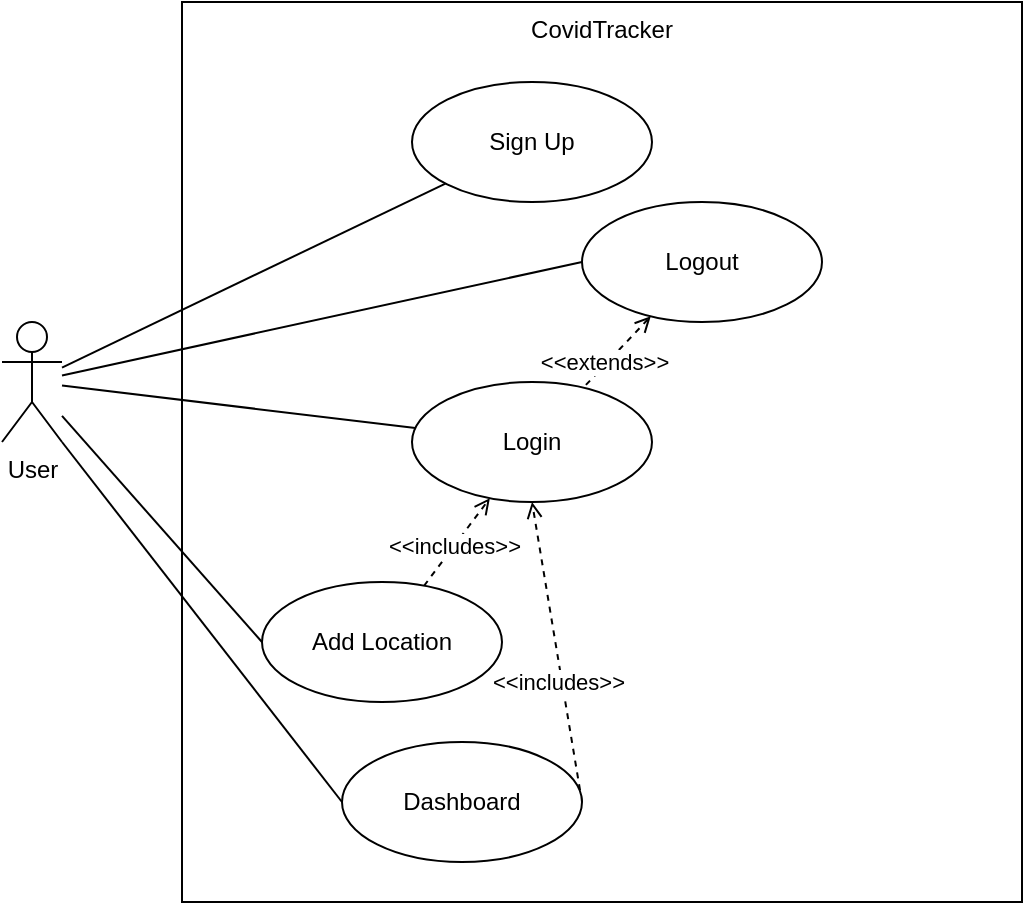 <mxfile version="17.4.0" type="google" pages="6"><diagram id="Jcrf3-YLS6KDmk-eOZVX" name="User"><mxGraphModel grid="1" page="1" gridSize="10" guides="1" tooltips="1" connect="1" arrows="1" fold="1" pageScale="1" pageWidth="850" pageHeight="1100" math="0" shadow="0"><root><mxCell id="0"/><mxCell id="1" parent="0"/><mxCell id="DDzY6eByLCOpPwPhZTku-1" value="CovidTracker" style="rounded=0;whiteSpace=wrap;html=1;fillColor=none;verticalAlign=top;" vertex="1" parent="1"><mxGeometry x="310" y="100" width="420" height="450" as="geometry"/></mxCell><mxCell id="-C30HtUxLl5Gx8RI1xfU-6" style="edgeStyle=none;rounded=0;orthogonalLoop=1;jettySize=auto;html=1;endArrow=none;endFill=0;" edge="1" parent="1" source="FJcUKCbB1tfWsFu97QE2-2" target="FJcUKCbB1tfWsFu97QE2-7"><mxGeometry relative="1" as="geometry"/></mxCell><mxCell id="-C30HtUxLl5Gx8RI1xfU-7" style="edgeStyle=none;rounded=0;orthogonalLoop=1;jettySize=auto;html=1;entryX=0;entryY=0.5;entryDx=0;entryDy=0;endArrow=none;endFill=0;" edge="1" parent="1" source="FJcUKCbB1tfWsFu97QE2-2" target="lHRA3Dr_pGuc0BBQ7RBy-1"><mxGeometry relative="1" as="geometry"/></mxCell><mxCell id="-C30HtUxLl5Gx8RI1xfU-8" style="edgeStyle=none;rounded=0;orthogonalLoop=1;jettySize=auto;html=1;entryX=0;entryY=0.5;entryDx=0;entryDy=0;endArrow=none;endFill=0;" edge="1" parent="1" source="FJcUKCbB1tfWsFu97QE2-2" target="9bVYyxzJUFZ3H9k5nxAy-5"><mxGeometry relative="1" as="geometry"><mxPoint x="365" y="340" as="targetPoint"/></mxGeometry></mxCell><mxCell id="9bVYyxzJUFZ3H9k5nxAy-8" style="rounded=0;orthogonalLoop=1;jettySize=auto;html=1;exitX=1;exitY=1;exitDx=0;exitDy=0;exitPerimeter=0;entryX=0;entryY=0.5;entryDx=0;entryDy=0;startArrow=none;startFill=0;endArrow=none;endFill=0;" edge="1" parent="1" source="FJcUKCbB1tfWsFu97QE2-2" target="9bVYyxzJUFZ3H9k5nxAy-7"><mxGeometry relative="1" as="geometry"/></mxCell><mxCell id="ctzRDi6XUM7748FQT6-i-1" style="rounded=0;orthogonalLoop=1;jettySize=auto;html=1;endArrow=none;endFill=0;" edge="1" parent="1" source="FJcUKCbB1tfWsFu97QE2-2" target="9bVYyxzJUFZ3H9k5nxAy-2"><mxGeometry relative="1" as="geometry"/></mxCell><mxCell id="FJcUKCbB1tfWsFu97QE2-2" value="User" style="shape=umlActor;verticalLabelPosition=bottom;verticalAlign=top;html=1;outlineConnect=0;" vertex="1" parent="1"><mxGeometry x="220" y="260" width="30" height="60" as="geometry"/></mxCell><mxCell id="FJcUKCbB1tfWsFu97QE2-10" style="edgeStyle=orthogonalEdgeStyle;rounded=0;orthogonalLoop=1;jettySize=auto;html=1;entryX=0;entryY=0.5;entryDx=0;entryDy=0;strokeColor=none;" edge="1" parent="1" source="FJcUKCbB1tfWsFu97QE2-7"><mxGeometry relative="1" as="geometry"><mxPoint x="590" y="250" as="targetPoint"/></mxGeometry></mxCell><mxCell id="FJcUKCbB1tfWsFu97QE2-7" value="Sign Up" style="ellipse;whiteSpace=wrap;html=1;" vertex="1" parent="1"><mxGeometry x="425" y="140" width="120" height="60" as="geometry"/></mxCell><mxCell id="lHRA3Dr_pGuc0BBQ7RBy-1" value="Logout" style="ellipse;whiteSpace=wrap;html=1;" vertex="1" parent="1"><mxGeometry x="510" y="200" width="120" height="60" as="geometry"/></mxCell><mxCell id="3FKM5P5wUympfZxcsUgl-2" style="rounded=0;orthogonalLoop=1;jettySize=auto;html=1;dashed=1;startArrow=open;startFill=0;endArrow=none;endFill=0;" edge="1" parent="1" source="lHRA3Dr_pGuc0BBQ7RBy-1" target="9bVYyxzJUFZ3H9k5nxAy-2"><mxGeometry relative="1" as="geometry"/></mxCell><mxCell id="3FKM5P5wUympfZxcsUgl-3" value="&amp;lt;&amp;lt;extends&amp;gt;&amp;gt;" style="edgeLabel;html=1;align=center;verticalAlign=middle;resizable=0;points=[];" connectable="0" vertex="1" parent="3FKM5P5wUympfZxcsUgl-2"><mxGeometry x="0.411" relative="1" as="geometry"><mxPoint y="-2" as="offset"/></mxGeometry></mxCell><mxCell id="9bVYyxzJUFZ3H9k5nxAy-2" value="Login" style="ellipse;whiteSpace=wrap;html=1;" vertex="1" parent="1"><mxGeometry x="425" y="290" width="120" height="60" as="geometry"/></mxCell><mxCell id="9bVYyxzJUFZ3H9k5nxAy-3" style="edgeStyle=none;rounded=0;orthogonalLoop=1;jettySize=auto;html=1;endArrow=open;endFill=0;dashed=1;" edge="1" parent="1" source="9bVYyxzJUFZ3H9k5nxAy-5" target="9bVYyxzJUFZ3H9k5nxAy-2"><mxGeometry relative="1" as="geometry"/></mxCell><mxCell id="9bVYyxzJUFZ3H9k5nxAy-4" value="&amp;lt;&amp;lt;includes&amp;gt;&amp;gt;" style="edgeLabel;html=1;align=center;verticalAlign=middle;resizable=0;points=[];" connectable="0" vertex="1" parent="9bVYyxzJUFZ3H9k5nxAy-3"><mxGeometry x="0.238" relative="1" as="geometry"><mxPoint x="-6" y="7" as="offset"/></mxGeometry></mxCell><mxCell id="9bVYyxzJUFZ3H9k5nxAy-5" value="Add Location" style="ellipse;whiteSpace=wrap;html=1;" vertex="1" parent="1"><mxGeometry x="350" y="390" width="120" height="60" as="geometry"/></mxCell><mxCell id="9bVYyxzJUFZ3H9k5nxAy-9" style="edgeStyle=none;rounded=0;orthogonalLoop=1;jettySize=auto;html=1;entryX=0.5;entryY=1;entryDx=0;entryDy=0;startArrow=none;startFill=0;endArrow=open;endFill=0;exitX=1;exitY=0.5;exitDx=0;exitDy=0;dashed=1;" edge="1" parent="1" source="9bVYyxzJUFZ3H9k5nxAy-7" target="9bVYyxzJUFZ3H9k5nxAy-2"><mxGeometry relative="1" as="geometry"/></mxCell><mxCell id="9bVYyxzJUFZ3H9k5nxAy-10" value="&amp;lt;&amp;lt;includes&amp;gt;&amp;gt;" style="edgeLabel;html=1;align=center;verticalAlign=middle;resizable=0;points=[];" connectable="0" vertex="1" parent="9bVYyxzJUFZ3H9k5nxAy-9"><mxGeometry x="-0.189" y="2" relative="1" as="geometry"><mxPoint as="offset"/></mxGeometry></mxCell><mxCell id="9bVYyxzJUFZ3H9k5nxAy-7" value="Dashboard" style="ellipse;whiteSpace=wrap;html=1;" vertex="1" parent="1"><mxGeometry x="390" y="470" width="120" height="60" as="geometry"/></mxCell></root></mxGraphModel></diagram><diagram id="JbNHbi64Qs3T9SPGRG4W" name="Administrator"><mxGraphModel grid="1" page="1" gridSize="10" guides="1" tooltips="1" connect="1" arrows="1" fold="1" pageScale="1" pageWidth="850" pageHeight="1100" math="0" shadow="0"><root><mxCell id="fw0MBAEvbem7cgz9Auol-0"/><mxCell id="fw0MBAEvbem7cgz9Auol-1" parent="fw0MBAEvbem7cgz9Auol-0"/><mxCell id="FPDtAJjvsT1IsB-CKm79-0" value="CovidTracker" style="rounded=0;whiteSpace=wrap;html=1;fillColor=none;verticalAlign=top;" vertex="1" parent="fw0MBAEvbem7cgz9Auol-1"><mxGeometry x="240" y="90" width="430" height="410" as="geometry"/></mxCell><mxCell id="F4XZPRnycTregBdMTA-K-1" style="rounded=0;orthogonalLoop=1;jettySize=auto;html=1;fontFamily=Helvetica;fontSize=16;endArrow=none;endFill=0;" edge="1" parent="fw0MBAEvbem7cgz9Auol-1" source="ox01KGcaFhwOmIk6XMyE-1" target="Y5R2zaFRWhjNkposohXh-0"><mxGeometry relative="1" as="geometry"><mxPoint x="165" y="190" as="targetPoint"/></mxGeometry></mxCell><mxCell id="a9wukq0rHceDS0-KzNnL-0" style="edgeStyle=none;rounded=0;orthogonalLoop=1;jettySize=auto;html=1;endArrow=none;endFill=0;" edge="1" parent="fw0MBAEvbem7cgz9Auol-1" source="ox01KGcaFhwOmIk6XMyE-1" target="Y5R2zaFRWhjNkposohXh-1"><mxGeometry relative="1" as="geometry"/></mxCell><mxCell id="a9wukq0rHceDS0-KzNnL-1" style="edgeStyle=none;rounded=0;orthogonalLoop=1;jettySize=auto;html=1;endArrow=none;endFill=0;" edge="1" parent="fw0MBAEvbem7cgz9Auol-1" source="ox01KGcaFhwOmIk6XMyE-1" target="xMuXbl-oqQntfSyPvTrF-0"><mxGeometry relative="1" as="geometry"/></mxCell><mxCell id="Vb_qAoFezo-8cfkz_Ya0-4" style="edgeStyle=none;rounded=0;orthogonalLoop=1;jettySize=auto;html=1;startArrow=none;startFill=0;endArrow=none;endFill=0;" edge="1" parent="fw0MBAEvbem7cgz9Auol-1" source="ox01KGcaFhwOmIk6XMyE-1" target="Vb_qAoFezo-8cfkz_Ya0-0"><mxGeometry relative="1" as="geometry"/></mxCell><mxCell id="ox01KGcaFhwOmIk6XMyE-1" value="Administrator" style="shape=umlActor;verticalLabelPosition=bottom;verticalAlign=top;html=1;outlineConnect=0;fontSize=12;" vertex="1" parent="fw0MBAEvbem7cgz9Auol-1"><mxGeometry x="160" y="210" width="30" height="60" as="geometry"/></mxCell><mxCell id="Y5R2zaFRWhjNkposohXh-0" value="Add Role to User" style="ellipse;whiteSpace=wrap;html=1;" vertex="1" parent="fw0MBAEvbem7cgz9Auol-1"><mxGeometry x="280" y="150" width="120" height="60" as="geometry"/></mxCell><mxCell id="Y5R2zaFRWhjNkposohXh-1" value="Assign Patient to Doctor" style="ellipse;whiteSpace=wrap;html=1;" vertex="1" parent="fw0MBAEvbem7cgz9Auol-1"><mxGeometry x="280" y="230" width="120" height="60" as="geometry"/></mxCell><mxCell id="xMuXbl-oqQntfSyPvTrF-0" value="View Patients assigned to Doctors" style="ellipse;whiteSpace=wrap;html=1;" vertex="1" parent="fw0MBAEvbem7cgz9Auol-1"><mxGeometry x="280" y="320" width="120" height="60" as="geometry"/></mxCell><mxCell id="fwsB-B7VcPo3LXC75hO--0" value="Login" style="ellipse;whiteSpace=wrap;html=1;" vertex="1" parent="fw0MBAEvbem7cgz9Auol-1"><mxGeometry x="520" y="230" width="120" height="60" as="geometry"/></mxCell><mxCell id="fwsB-B7VcPo3LXC75hO--1" value="&amp;lt;&amp;lt;includes&amp;gt;&amp;gt;" style="rounded=0;orthogonalLoop=1;jettySize=auto;html=1;exitX=1;exitY=0.5;exitDx=0;exitDy=0;entryX=0;entryY=0.5;entryDx=0;entryDy=0;fontSize=12;dashed=1;endArrow=open;endFill=0;" edge="1" parent="fw0MBAEvbem7cgz9Auol-1" source="Y5R2zaFRWhjNkposohXh-1" target="fwsB-B7VcPo3LXC75hO--0"><mxGeometry relative="1" as="geometry"><mxPoint x="380.0" y="260" as="sourcePoint"/></mxGeometry></mxCell><mxCell id="fwsB-B7VcPo3LXC75hO--2" value="&amp;lt;&amp;lt;includes&amp;gt;&amp;gt;" style="rounded=0;orthogonalLoop=1;jettySize=auto;html=1;exitX=1;exitY=0.5;exitDx=0;exitDy=0;entryX=0;entryY=0;entryDx=0;entryDy=0;fontSize=12;dashed=1;endArrow=open;endFill=0;" edge="1" parent="fw0MBAEvbem7cgz9Auol-1" source="Y5R2zaFRWhjNkposohXh-0" target="fwsB-B7VcPo3LXC75hO--0"><mxGeometry relative="1" as="geometry"><mxPoint x="410" y="270" as="sourcePoint"/><mxPoint x="530" y="270" as="targetPoint"/></mxGeometry></mxCell><mxCell id="fwsB-B7VcPo3LXC75hO--3" value="&amp;lt;&amp;lt;includes&amp;gt;&amp;gt;" style="rounded=0;orthogonalLoop=1;jettySize=auto;html=1;exitX=1;exitY=0.5;exitDx=0;exitDy=0;entryX=0;entryY=1;entryDx=0;entryDy=0;fontSize=12;dashed=1;endArrow=open;endFill=0;" edge="1" parent="fw0MBAEvbem7cgz9Auol-1" source="xMuXbl-oqQntfSyPvTrF-0" target="fwsB-B7VcPo3LXC75hO--0"><mxGeometry relative="1" as="geometry"><mxPoint x="410" y="190" as="sourcePoint"/><mxPoint x="547.574" y="248.787" as="targetPoint"/></mxGeometry></mxCell><mxCell id="Vb_qAoFezo-8cfkz_Ya0-1" style="edgeStyle=none;rounded=0;orthogonalLoop=1;jettySize=auto;html=1;entryX=0.5;entryY=1;entryDx=0;entryDy=0;dashed=1;startArrow=none;startFill=0;endArrow=open;endFill=0;" edge="1" parent="fw0MBAEvbem7cgz9Auol-1" source="Vb_qAoFezo-8cfkz_Ya0-0" target="fwsB-B7VcPo3LXC75hO--0"><mxGeometry relative="1" as="geometry"/></mxCell><mxCell id="Vb_qAoFezo-8cfkz_Ya0-2" value="&amp;lt;&amp;lt;includes&amp;gt;&amp;gt;" style="edgeLabel;html=1;align=center;verticalAlign=middle;resizable=0;points=[];" connectable="0" vertex="1" parent="Vb_qAoFezo-8cfkz_Ya0-1"><mxGeometry x="0.173" relative="1" as="geometry"><mxPoint x="-16" y="18" as="offset"/></mxGeometry></mxCell><mxCell id="Vb_qAoFezo-8cfkz_Ya0-0" value="Dashboard" style="ellipse;whiteSpace=wrap;html=1;" vertex="1" parent="fw0MBAEvbem7cgz9Auol-1"><mxGeometry x="280" y="410" width="120" height="60" as="geometry"/></mxCell></root></mxGraphModel></diagram><diagram id="w1va9KkRa8f-vQP5BYze" name="Patient"><mxGraphModel grid="1" page="1" gridSize="10" guides="1" tooltips="1" connect="1" arrows="1" fold="1" pageScale="1" pageWidth="850" pageHeight="1100" math="0" shadow="0"><root><mxCell id="xOsnhfkEUYjMrm57GZkd-0"/><mxCell id="xOsnhfkEUYjMrm57GZkd-1" parent="xOsnhfkEUYjMrm57GZkd-0"/><mxCell id="qJlWchBdNnCb0chLBXic-6" style="edgeStyle=none;rounded=0;orthogonalLoop=1;jettySize=auto;html=1;entryX=0.315;entryY=0.042;entryDx=0;entryDy=0;entryPerimeter=0;dashed=1;endArrow=open;endFill=0;" edge="1" parent="xOsnhfkEUYjMrm57GZkd-1" source="oGPVwCXZ8n9L3TNF3Kql-0" target="qJlWchBdNnCb0chLBXic-0"><mxGeometry relative="1" as="geometry"/></mxCell><mxCell id="qJlWchBdNnCb0chLBXic-15" value="&amp;lt;&amp;lt;includes&amp;gt;&amp;gt;" style="edgeLabel;html=1;align=center;verticalAlign=middle;resizable=0;points=[];" connectable="0" vertex="1" parent="qJlWchBdNnCb0chLBXic-6"><mxGeometry x="0.572" y="-1" relative="1" as="geometry"><mxPoint as="offset"/></mxGeometry></mxCell><mxCell id="2-Hx314LreDBc1WaPirL-0" value="CovidTracker" style="rounded=0;whiteSpace=wrap;html=1;fillColor=none;verticalAlign=top;" vertex="1" parent="xOsnhfkEUYjMrm57GZkd-1"><mxGeometry x="280" y="170" width="610" height="560" as="geometry"/></mxCell><mxCell id="qJlWchBdNnCb0chLBXic-5" style="edgeStyle=none;rounded=0;orthogonalLoop=1;jettySize=auto;html=1;exitX=1;exitY=1;exitDx=0;exitDy=0;entryX=0;entryY=0;entryDx=0;entryDy=0;dashed=1;endArrow=open;endFill=0;" edge="1" parent="xOsnhfkEUYjMrm57GZkd-1" source="JIltk7i0CuMk06-_eCwz-0" target="qJlWchBdNnCb0chLBXic-0"><mxGeometry relative="1" as="geometry"/></mxCell><mxCell id="qJlWchBdNnCb0chLBXic-14" value="&amp;lt;&amp;lt;includes&amp;gt;&amp;gt;" style="edgeLabel;html=1;align=center;verticalAlign=middle;resizable=0;points=[];" connectable="0" vertex="1" parent="qJlWchBdNnCb0chLBXic-5"><mxGeometry x="0.664" relative="1" as="geometry"><mxPoint as="offset"/></mxGeometry></mxCell><mxCell id="oGPVwCXZ8n9L3TNF3Kql-0" value="Add Location" style="ellipse;whiteSpace=wrap;html=1;" vertex="1" parent="xOsnhfkEUYjMrm57GZkd-1"><mxGeometry x="330" y="220" width="120" height="60" as="geometry"/></mxCell><mxCell id="JIltk7i0CuMk06-_eCwz-0" value="View Status Report" style="ellipse;whiteSpace=wrap;html=1;" vertex="1" parent="xOsnhfkEUYjMrm57GZkd-1"><mxGeometry x="330" y="290" width="120" height="60" as="geometry"/></mxCell><mxCell id="qJlWchBdNnCb0chLBXic-1" style="edgeStyle=none;rounded=0;orthogonalLoop=1;jettySize=auto;html=1;endArrow=open;endFill=0;dashed=1;" edge="1" parent="xOsnhfkEUYjMrm57GZkd-1" source="GiMNMX_jRXdhIzJYsx4T-0" target="qJlWchBdNnCb0chLBXic-0"><mxGeometry relative="1" as="geometry"/></mxCell><mxCell id="qJlWchBdNnCb0chLBXic-9" value="&amp;lt;&amp;lt;includes&amp;gt;&amp;gt;" style="edgeLabel;html=1;align=center;verticalAlign=middle;resizable=0;points=[];" connectable="0" vertex="1" parent="qJlWchBdNnCb0chLBXic-1"><mxGeometry x="0.531" y="-1" relative="1" as="geometry"><mxPoint as="offset"/></mxGeometry></mxCell><mxCell id="qJlWchBdNnCb0chLBXic-2" style="edgeStyle=none;rounded=0;orthogonalLoop=1;jettySize=auto;html=1;exitX=1;exitY=0;exitDx=0;exitDy=0;dashed=1;endArrow=open;endFill=0;" edge="1" parent="xOsnhfkEUYjMrm57GZkd-1" source="QNjFPELJMsCfAdWs_8Hl-0" target="qJlWchBdNnCb0chLBXic-0"><mxGeometry relative="1" as="geometry"/></mxCell><mxCell id="qJlWchBdNnCb0chLBXic-11" value="&amp;lt;&amp;lt;includes&amp;gt;&amp;gt;" style="edgeLabel;html=1;align=center;verticalAlign=middle;resizable=0;points=[];" connectable="0" vertex="1" parent="qJlWchBdNnCb0chLBXic-2"><mxGeometry x="0.617" y="-1" relative="1" as="geometry"><mxPoint as="offset"/></mxGeometry></mxCell><mxCell id="QNjFPELJMsCfAdWs_8Hl-0" value="Send Message to Doctor" style="ellipse;whiteSpace=wrap;html=1;" vertex="1" parent="xOsnhfkEUYjMrm57GZkd-1"><mxGeometry x="330" y="510" width="120" height="60" as="geometry"/></mxCell><mxCell id="GiMNMX_jRXdhIzJYsx4T-0" value="View Appointments" style="ellipse;whiteSpace=wrap;html=1;" vertex="1" parent="xOsnhfkEUYjMrm57GZkd-1"><mxGeometry x="330" y="580" width="120" height="60" as="geometry"/></mxCell><mxCell id="qJlWchBdNnCb0chLBXic-3" style="edgeStyle=none;rounded=0;orthogonalLoop=1;jettySize=auto;html=1;exitX=1;exitY=0;exitDx=0;exitDy=0;dashed=1;endArrow=open;endFill=0;entryX=0;entryY=0.5;entryDx=0;entryDy=0;" edge="1" parent="xOsnhfkEUYjMrm57GZkd-1" source="GiMNMX_jRXdhIzJYsx4T-1" target="qJlWchBdNnCb0chLBXic-0"><mxGeometry relative="1" as="geometry"><mxPoint x="750" y="440" as="targetPoint"/></mxGeometry></mxCell><mxCell id="qJlWchBdNnCb0chLBXic-12" value="&amp;lt;&amp;lt;includes&amp;gt;&amp;gt;" style="edgeLabel;html=1;align=center;verticalAlign=middle;resizable=0;points=[];" connectable="0" vertex="1" parent="qJlWchBdNnCb0chLBXic-3"><mxGeometry x="0.621" y="1" relative="1" as="geometry"><mxPoint as="offset"/></mxGeometry></mxCell><mxCell id="qJlWchBdNnCb0chLBXic-4" style="edgeStyle=none;rounded=0;orthogonalLoop=1;jettySize=auto;html=1;exitX=0.889;exitY=0.869;exitDx=0;exitDy=0;entryX=0.017;entryY=0.347;entryDx=0;entryDy=0;entryPerimeter=0;dashed=1;endArrow=open;endFill=0;exitPerimeter=0;" edge="1" parent="xOsnhfkEUYjMrm57GZkd-1" source="GiMNMX_jRXdhIzJYsx4T-2" target="qJlWchBdNnCb0chLBXic-0"><mxGeometry relative="1" as="geometry"/></mxCell><mxCell id="qJlWchBdNnCb0chLBXic-7" value="&amp;lt;&amp;lt;includes&amp;gt;&amp;gt;" style="edgeLabel;html=1;align=center;verticalAlign=middle;resizable=0;points=[];" connectable="0" vertex="1" parent="qJlWchBdNnCb0chLBXic-4"><mxGeometry x="-0.728" y="-2" relative="1" as="geometry"><mxPoint as="offset"/></mxGeometry></mxCell><mxCell id="GiMNMX_jRXdhIzJYsx4T-1" value="View COVID Test Results" style="ellipse;whiteSpace=wrap;html=1;" vertex="1" parent="xOsnhfkEUYjMrm57GZkd-1"><mxGeometry x="330" y="440" width="120" height="60" as="geometry"/></mxCell><mxCell id="GiMNMX_jRXdhIzJYsx4T-2" value="Submit Status &lt;br&gt;Report" style="ellipse;whiteSpace=wrap;html=1;" vertex="1" parent="xOsnhfkEUYjMrm57GZkd-1"><mxGeometry x="330" y="370" width="120" height="60" as="geometry"/></mxCell><mxCell id="6QHI2-LuM5XvrEiL3fSq-0" style="edgeStyle=none;rounded=0;orthogonalLoop=1;jettySize=auto;html=1;endArrow=none;endFill=0;" edge="1" parent="xOsnhfkEUYjMrm57GZkd-1" source="7p7lCwNFW2Z1JcFnglvQ-0" target="oGPVwCXZ8n9L3TNF3Kql-0"><mxGeometry relative="1" as="geometry"/></mxCell><mxCell id="6QHI2-LuM5XvrEiL3fSq-1" style="edgeStyle=none;rounded=0;orthogonalLoop=1;jettySize=auto;html=1;endArrow=none;endFill=0;" edge="1" parent="xOsnhfkEUYjMrm57GZkd-1" source="7p7lCwNFW2Z1JcFnglvQ-0" target="JIltk7i0CuMk06-_eCwz-0"><mxGeometry relative="1" as="geometry"/></mxCell><mxCell id="6QHI2-LuM5XvrEiL3fSq-2" style="edgeStyle=none;rounded=0;orthogonalLoop=1;jettySize=auto;html=1;endArrow=none;endFill=0;" edge="1" parent="xOsnhfkEUYjMrm57GZkd-1" source="7p7lCwNFW2Z1JcFnglvQ-0" target="QNjFPELJMsCfAdWs_8Hl-0"><mxGeometry relative="1" as="geometry"/></mxCell><mxCell id="6QHI2-LuM5XvrEiL3fSq-3" style="edgeStyle=none;rounded=0;orthogonalLoop=1;jettySize=auto;html=1;endArrow=none;endFill=0;" edge="1" parent="xOsnhfkEUYjMrm57GZkd-1" source="7p7lCwNFW2Z1JcFnglvQ-0" target="GiMNMX_jRXdhIzJYsx4T-0"><mxGeometry relative="1" as="geometry"/></mxCell><mxCell id="6QHI2-LuM5XvrEiL3fSq-4" style="edgeStyle=none;rounded=0;orthogonalLoop=1;jettySize=auto;html=1;endArrow=none;endFill=0;" edge="1" parent="xOsnhfkEUYjMrm57GZkd-1" source="7p7lCwNFW2Z1JcFnglvQ-0" target="GiMNMX_jRXdhIzJYsx4T-1"><mxGeometry relative="1" as="geometry"/></mxCell><mxCell id="6QHI2-LuM5XvrEiL3fSq-5" style="edgeStyle=none;rounded=0;orthogonalLoop=1;jettySize=auto;html=1;endArrow=none;endFill=0;" edge="1" parent="xOsnhfkEUYjMrm57GZkd-1" source="7p7lCwNFW2Z1JcFnglvQ-0" target="GiMNMX_jRXdhIzJYsx4T-2"><mxGeometry relative="1" as="geometry"/></mxCell><mxCell id="BRhcGLoyLWTlVtCyEpHg-3" style="edgeStyle=none;rounded=0;orthogonalLoop=1;jettySize=auto;html=1;entryX=0;entryY=0;entryDx=0;entryDy=0;startArrow=none;startFill=0;endArrow=none;endFill=0;" edge="1" parent="xOsnhfkEUYjMrm57GZkd-1" source="7p7lCwNFW2Z1JcFnglvQ-0" target="BRhcGLoyLWTlVtCyEpHg-0"><mxGeometry relative="1" as="geometry"/></mxCell><mxCell id="7p7lCwNFW2Z1JcFnglvQ-0" value="Patient" style="shape=umlActor;verticalLabelPosition=bottom;verticalAlign=top;html=1;outlineConnect=0;fontSize=12;" vertex="1" parent="xOsnhfkEUYjMrm57GZkd-1"><mxGeometry x="190" y="400" width="30" height="60" as="geometry"/></mxCell><mxCell id="boxvgwVQ3CodXeEQ4De4-1" value="&amp;lt;&amp;lt;extends&amp;gt;&amp;gt;" style="rounded=0;orthogonalLoop=1;jettySize=auto;html=1;exitX=0;exitY=0.5;exitDx=0;exitDy=0;entryX=1;entryY=0.5;entryDx=0;entryDy=0;dashed=1;endArrow=open;endFill=0;" edge="1" parent="xOsnhfkEUYjMrm57GZkd-1" source="boxvgwVQ3CodXeEQ4De4-0" target="QNjFPELJMsCfAdWs_8Hl-0"><mxGeometry x="-0.429" relative="1" as="geometry"><mxPoint as="offset"/></mxGeometry></mxCell><mxCell id="boxvgwVQ3CodXeEQ4De4-3" value="&amp;lt;&amp;lt;extends&amp;gt;&amp;gt;" style="rounded=0;orthogonalLoop=1;jettySize=auto;html=1;exitX=0;exitY=0.5;exitDx=0;exitDy=0;entryX=1;entryY=0.5;entryDx=0;entryDy=0;dashed=1;endArrow=open;endFill=0;" edge="1" parent="xOsnhfkEUYjMrm57GZkd-1" source="boxvgwVQ3CodXeEQ4De4-2" target="GiMNMX_jRXdhIzJYsx4T-1"><mxGeometry x="0.28" y="-2" relative="1" as="geometry"><mxPoint as="offset"/></mxGeometry></mxCell><mxCell id="boxvgwVQ3CodXeEQ4De4-2" value="Share test result through QR code" style="ellipse;whiteSpace=wrap;html=1;" vertex="1" parent="xOsnhfkEUYjMrm57GZkd-1"><mxGeometry x="530" y="500" width="120" height="60" as="geometry"/></mxCell><mxCell id="boxvgwVQ3CodXeEQ4De4-5" value="&amp;lt;&amp;lt;extends&amp;gt;&amp;gt;" style="rounded=0;orthogonalLoop=1;jettySize=auto;html=1;exitX=0;exitY=0.5;exitDx=0;exitDy=0;entryX=1;entryY=0.5;entryDx=0;entryDy=0;dashed=1;endArrow=open;endFill=0;" edge="1" parent="xOsnhfkEUYjMrm57GZkd-1" source="boxvgwVQ3CodXeEQ4De4-4" target="GiMNMX_jRXdhIzJYsx4T-2"><mxGeometry relative="1" as="geometry"/></mxCell><mxCell id="boxvgwVQ3CodXeEQ4De4-4" value="Update Status report" style="ellipse;whiteSpace=wrap;html=1;" vertex="1" parent="xOsnhfkEUYjMrm57GZkd-1"><mxGeometry x="530" y="310" width="120" height="60" as="geometry"/></mxCell><mxCell id="boxvgwVQ3CodXeEQ4De4-7" value="&amp;lt;&amp;lt;extends&amp;gt;&amp;gt;" style="rounded=0;orthogonalLoop=1;jettySize=auto;html=1;exitX=0;exitY=0.5;exitDx=0;exitDy=0;entryX=1;entryY=0.5;entryDx=0;entryDy=0;dashed=1;endArrow=open;endFill=0;" edge="1" parent="xOsnhfkEUYjMrm57GZkd-1" source="boxvgwVQ3CodXeEQ4De4-6" target="JIltk7i0CuMk06-_eCwz-0"><mxGeometry x="-0.388" y="2" relative="1" as="geometry"><mxPoint as="offset"/></mxGeometry></mxCell><mxCell id="boxvgwVQ3CodXeEQ4De4-6" value="Share status report through QR code" style="ellipse;whiteSpace=wrap;html=1;" vertex="1" parent="xOsnhfkEUYjMrm57GZkd-1"><mxGeometry x="530" y="220" width="120" height="60" as="geometry"/></mxCell><mxCell id="-bPlqDZuOTzK1yE3eUgj-1" style="edgeStyle=none;rounded=0;orthogonalLoop=1;jettySize=auto;html=1;exitX=0.5;exitY=0;exitDx=0;exitDy=0;endArrow=open;endFill=0;dashed=1;" edge="1" parent="xOsnhfkEUYjMrm57GZkd-1" source="-bPlqDZuOTzK1yE3eUgj-0" target="boxvgwVQ3CodXeEQ4De4-4"><mxGeometry relative="1" as="geometry"/></mxCell><mxCell id="-bPlqDZuOTzK1yE3eUgj-2" value="&amp;lt;&amp;lt;includes&amp;gt;&amp;gt;" style="edgeLabel;html=1;align=center;verticalAlign=middle;resizable=0;points=[];" connectable="0" vertex="1" parent="-bPlqDZuOTzK1yE3eUgj-1"><mxGeometry x="-0.525" relative="1" as="geometry"><mxPoint x="-10" y="-8" as="offset"/></mxGeometry></mxCell><mxCell id="-bPlqDZuOTzK1yE3eUgj-0" value="Notify doctor of update" style="ellipse;whiteSpace=wrap;html=1;" vertex="1" parent="xOsnhfkEUYjMrm57GZkd-1"><mxGeometry x="530" y="420" width="120" height="60" as="geometry"/></mxCell><mxCell id="qJlWchBdNnCb0chLBXic-0" value="Login" style="ellipse;whiteSpace=wrap;html=1;" vertex="1" parent="xOsnhfkEUYjMrm57GZkd-1"><mxGeometry x="750" y="410" width="120" height="60" as="geometry"/></mxCell><mxCell id="BRhcGLoyLWTlVtCyEpHg-1" style="edgeStyle=none;rounded=0;orthogonalLoop=1;jettySize=auto;html=1;entryX=0.5;entryY=1;entryDx=0;entryDy=0;startArrow=none;startFill=0;endArrow=open;endFill=0;dashed=1;" edge="1" parent="xOsnhfkEUYjMrm57GZkd-1" source="BRhcGLoyLWTlVtCyEpHg-0" target="qJlWchBdNnCb0chLBXic-0"><mxGeometry relative="1" as="geometry"/></mxCell><mxCell id="BRhcGLoyLWTlVtCyEpHg-2" value="&amp;lt;&amp;lt;includes&amp;gt;&amp;gt;" style="edgeLabel;html=1;align=center;verticalAlign=middle;resizable=0;points=[];" connectable="0" vertex="1" parent="BRhcGLoyLWTlVtCyEpHg-1"><mxGeometry x="0.441" y="-2" relative="1" as="geometry"><mxPoint as="offset"/></mxGeometry></mxCell><mxCell id="BRhcGLoyLWTlVtCyEpHg-0" value="Dashboard" style="ellipse;whiteSpace=wrap;html=1;" vertex="1" parent="xOsnhfkEUYjMrm57GZkd-1"><mxGeometry x="335" y="660" width="110" height="50" as="geometry"/></mxCell><mxCell id="boxvgwVQ3CodXeEQ4De4-0" value="Mark Message Priority" style="ellipse;whiteSpace=wrap;html=1;" vertex="1" parent="xOsnhfkEUYjMrm57GZkd-1"><mxGeometry x="520" y="580" width="120" height="60" as="geometry"/></mxCell></root></mxGraphModel></diagram><diagram id="XXw4YJSxMf57COnKhH2I" name="Doctor"><mxGraphModel grid="1" page="1" gridSize="10" guides="1" tooltips="1" connect="1" arrows="1" fold="1" pageScale="1" pageWidth="850" pageHeight="1100" math="0" shadow="0"><root><mxCell id="WnUbWFVHFrwrpMd3KhHZ-0"/><mxCell id="WnUbWFVHFrwrpMd3KhHZ-1" parent="WnUbWFVHFrwrpMd3KhHZ-0"/><mxCell id="KhxdQEqEcWs4jVLvMSrL-2" style="edgeStyle=none;rounded=0;orthogonalLoop=1;jettySize=auto;html=1;dashed=1;endArrow=open;endFill=0;" edge="1" parent="WnUbWFVHFrwrpMd3KhHZ-1" source="ZD2IkCqjinRV-x-JU_iT-0" target="KhxdQEqEcWs4jVLvMSrL-0"><mxGeometry relative="1" as="geometry"/></mxCell><mxCell id="KhxdQEqEcWs4jVLvMSrL-8" value="&amp;lt;&amp;lt;includes&amp;gt;&amp;gt;" style="edgeLabel;html=1;align=center;verticalAlign=middle;resizable=0;points=[];" connectable="0" vertex="1" parent="KhxdQEqEcWs4jVLvMSrL-2"><mxGeometry x="-0.274" relative="1" as="geometry"><mxPoint as="offset"/></mxGeometry></mxCell><mxCell id="ZD2IkCqjinRV-x-JU_iT-0" value="Send Message to Patient" style="ellipse;whiteSpace=wrap;html=1;" vertex="1" parent="WnUbWFVHFrwrpMd3KhHZ-1"><mxGeometry x="265" y="190" width="120" height="60" as="geometry"/></mxCell><mxCell id="KhxdQEqEcWs4jVLvMSrL-3" value="&lt;span style=&quot;color: rgb(0 , 0 , 0) ; font-family: &amp;#34;helvetica&amp;#34; ; font-size: 11px ; font-style: normal ; font-weight: 400 ; letter-spacing: normal ; text-align: center ; text-indent: 0px ; text-transform: none ; word-spacing: 0px ; background-color: rgb(255 , 255 , 255) ; display: inline ; float: none&quot;&gt;&amp;lt;&amp;lt;includes&amp;gt;&amp;gt;&lt;/span&gt;" style="edgeStyle=none;rounded=0;orthogonalLoop=1;jettySize=auto;html=1;exitX=1;exitY=0;exitDx=0;exitDy=0;entryX=0.27;entryY=0.945;entryDx=0;entryDy=0;entryPerimeter=0;dashed=1;endArrow=open;endFill=0;" edge="1" parent="WnUbWFVHFrwrpMd3KhHZ-1" source="ZD2IkCqjinRV-x-JU_iT-1" target="KhxdQEqEcWs4jVLvMSrL-0"><mxGeometry x="0.071" y="3" relative="1" as="geometry"><mxPoint as="offset"/></mxGeometry></mxCell><mxCell id="ZD2IkCqjinRV-x-JU_iT-1" value="View Status Report Inbox" style="ellipse;whiteSpace=wrap;html=1;" vertex="1" parent="WnUbWFVHFrwrpMd3KhHZ-1"><mxGeometry x="265" y="260" width="120" height="60" as="geometry"/></mxCell><mxCell id="KhxdQEqEcWs4jVLvMSrL-1" style="edgeStyle=none;rounded=0;orthogonalLoop=1;jettySize=auto;html=1;dashed=1;endArrow=open;endFill=0;" edge="1" parent="WnUbWFVHFrwrpMd3KhHZ-1" source="ZD2IkCqjinRV-x-JU_iT-2" target="KhxdQEqEcWs4jVLvMSrL-0"><mxGeometry relative="1" as="geometry"/></mxCell><mxCell id="KhxdQEqEcWs4jVLvMSrL-7" value="&amp;lt;&amp;lt;includes&amp;gt;&amp;gt;" style="edgeLabel;html=1;align=center;verticalAlign=middle;resizable=0;points=[];" connectable="0" vertex="1" parent="KhxdQEqEcWs4jVLvMSrL-1"><mxGeometry x="-0.095" y="1" relative="1" as="geometry"><mxPoint as="offset"/></mxGeometry></mxCell><mxCell id="ZD2IkCqjinRV-x-JU_iT-2" value="View all appointments" style="ellipse;whiteSpace=wrap;html=1;" vertex="1" parent="WnUbWFVHFrwrpMd3KhHZ-1"><mxGeometry x="265" y="120" width="120" height="60" as="geometry"/></mxCell><mxCell id="KhxdQEqEcWs4jVLvMSrL-4" style="edgeStyle=none;rounded=0;orthogonalLoop=1;jettySize=auto;html=1;exitX=1;exitY=0.5;exitDx=0;exitDy=0;dashed=1;endArrow=open;endFill=0;" edge="1" parent="WnUbWFVHFrwrpMd3KhHZ-1" source="tlb7z70xmOH2OE1IIDSI-0"><mxGeometry relative="1" as="geometry"><mxPoint x="560" y="120" as="targetPoint"/></mxGeometry></mxCell><mxCell id="tlb7z70xmOH2OE1IIDSI-0" value="Define Status &lt;br&gt;Report&amp;nbsp;" style="ellipse;whiteSpace=wrap;html=1;fontStyle=0" vertex="1" parent="WnUbWFVHFrwrpMd3KhHZ-1"><mxGeometry x="260" y="330" width="120" height="60" as="geometry"/></mxCell><mxCell id="L5KJfwAY0ujcR00mblu_-13" value="&lt;span style=&quot;color: rgb(0, 0, 0); font-family: helvetica; font-size: 11px; font-style: normal; font-weight: 400; letter-spacing: normal; text-align: center; text-indent: 0px; text-transform: none; word-spacing: 0px; background-color: rgb(255, 255, 255); display: inline; float: none;&quot;&gt;&amp;lt;&amp;lt;extends&amp;gt;&amp;gt;&lt;/span&gt;" style="edgeStyle=none;rounded=0;orthogonalLoop=1;jettySize=auto;html=1;dashed=1;endArrow=open;endFill=0;" edge="1" parent="WnUbWFVHFrwrpMd3KhHZ-1" source="Q1CldYFDEICg_LcRdar_-1" target="Q1CldYFDEICg_LcRdar_-2"><mxGeometry relative="1" as="geometry"/></mxCell><mxCell id="Q1CldYFDEICg_LcRdar_-1" value="Book Appointment" style="ellipse;whiteSpace=wrap;html=1;" vertex="1" parent="WnUbWFVHFrwrpMd3KhHZ-1"><mxGeometry x="440" y="560" width="120" height="60" as="geometry"/></mxCell><mxCell id="KhxdQEqEcWs4jVLvMSrL-5" style="edgeStyle=none;rounded=0;orthogonalLoop=1;jettySize=auto;html=1;exitX=1;exitY=0;exitDx=0;exitDy=0;dashed=1;endArrow=open;endFill=0;" edge="1" parent="WnUbWFVHFrwrpMd3KhHZ-1" source="Q1CldYFDEICg_LcRdar_-2"><mxGeometry relative="1" as="geometry"><mxPoint x="560" y="120" as="targetPoint"/></mxGeometry></mxCell><mxCell id="KhxdQEqEcWs4jVLvMSrL-9" value="&amp;lt;&amp;lt;includes&amp;gt;&amp;gt;" style="edgeLabel;html=1;align=center;verticalAlign=middle;resizable=0;points=[];" connectable="0" vertex="1" parent="KhxdQEqEcWs4jVLvMSrL-5"><mxGeometry x="0.57" y="2" relative="1" as="geometry"><mxPoint x="24" y="-22" as="offset"/></mxGeometry></mxCell><mxCell id="Q1CldYFDEICg_LcRdar_-2" value="View Patient&lt;br&gt;List" style="ellipse;whiteSpace=wrap;html=1;" vertex="1" parent="WnUbWFVHFrwrpMd3KhHZ-1"><mxGeometry x="260" y="405" width="120" height="60" as="geometry"/></mxCell><mxCell id="L5KJfwAY0ujcR00mblu_-12" value="&lt;span style=&quot;color: rgb(0, 0, 0); font-family: helvetica; font-size: 11px; font-style: normal; font-weight: 400; letter-spacing: normal; text-align: center; text-indent: 0px; text-transform: none; word-spacing: 0px; background-color: rgb(255, 255, 255); display: inline; float: none;&quot;&gt;&amp;lt;&amp;lt;extends&amp;gt;&amp;gt;&lt;/span&gt;" style="edgeStyle=none;rounded=0;orthogonalLoop=1;jettySize=auto;html=1;dashed=1;endArrow=open;endFill=0;" edge="1" parent="WnUbWFVHFrwrpMd3KhHZ-1" source="Q1CldYFDEICg_LcRdar_-3" target="Q1CldYFDEICg_LcRdar_-2"><mxGeometry relative="1" as="geometry"/></mxCell><mxCell id="Q1CldYFDEICg_LcRdar_-3" value="Add Test Result" style="ellipse;whiteSpace=wrap;html=1;" vertex="1" parent="WnUbWFVHFrwrpMd3KhHZ-1"><mxGeometry x="460" y="490" width="120" height="60" as="geometry"/></mxCell><mxCell id="L5KJfwAY0ujcR00mblu_-8" value="&lt;span style=&quot;color: rgb(0, 0, 0); font-family: helvetica; font-size: 11px; font-style: normal; font-weight: 400; letter-spacing: normal; text-align: center; text-indent: 0px; text-transform: none; word-spacing: 0px; background-color: rgb(255, 255, 255); display: inline; float: none;&quot;&gt;&amp;lt;&amp;lt;extends&amp;gt;&amp;gt;&lt;/span&gt;" style="edgeStyle=none;rounded=0;orthogonalLoop=1;jettySize=auto;html=1;dashed=1;endArrow=open;endFill=0;" edge="1" parent="WnUbWFVHFrwrpMd3KhHZ-1" source="Q1CldYFDEICg_LcRdar_-4" target="Q1CldYFDEICg_LcRdar_-2"><mxGeometry relative="1" as="geometry"/></mxCell><mxCell id="Q1CldYFDEICg_LcRdar_-4" value="View Status Reports" style="ellipse;whiteSpace=wrap;html=1;" vertex="1" parent="WnUbWFVHFrwrpMd3KhHZ-1"><mxGeometry x="450" y="340" width="120" height="60" as="geometry"/></mxCell><mxCell id="L5KJfwAY0ujcR00mblu_-11" value="&lt;span style=&quot;color: rgb(0, 0, 0); font-family: helvetica; font-size: 11px; font-style: normal; font-weight: 400; letter-spacing: normal; text-align: center; text-indent: 0px; text-transform: none; word-spacing: 0px; background-color: rgb(255, 255, 255); display: inline; float: none;&quot;&gt;&amp;lt;&amp;lt;extends&amp;gt;&amp;gt;&lt;/span&gt;" style="edgeStyle=none;rounded=0;orthogonalLoop=1;jettySize=auto;html=1;dashed=1;endArrow=open;endFill=0;" edge="1" parent="WnUbWFVHFrwrpMd3KhHZ-1" source="Q1CldYFDEICg_LcRdar_-5" target="Q1CldYFDEICg_LcRdar_-2"><mxGeometry relative="1" as="geometry"/></mxCell><mxCell id="Q1CldYFDEICg_LcRdar_-5" value="View Test Results" style="ellipse;whiteSpace=wrap;html=1;" vertex="1" parent="WnUbWFVHFrwrpMd3KhHZ-1"><mxGeometry x="490" y="420" width="120" height="60" as="geometry"/></mxCell><mxCell id="L5KJfwAY0ujcR00mblu_-20" style="edgeStyle=none;rounded=0;orthogonalLoop=1;jettySize=auto;html=1;endArrow=none;endFill=0;" edge="1" parent="WnUbWFVHFrwrpMd3KhHZ-1" source="tpm8YCaD7dO31rq1-TxP-0" target="ZD2IkCqjinRV-x-JU_iT-2"><mxGeometry relative="1" as="geometry"/></mxCell><mxCell id="L5KJfwAY0ujcR00mblu_-21" style="edgeStyle=none;rounded=0;orthogonalLoop=1;jettySize=auto;html=1;endArrow=none;endFill=0;" edge="1" parent="WnUbWFVHFrwrpMd3KhHZ-1" source="tpm8YCaD7dO31rq1-TxP-0" target="ZD2IkCqjinRV-x-JU_iT-0"><mxGeometry relative="1" as="geometry"/></mxCell><mxCell id="L5KJfwAY0ujcR00mblu_-22" style="edgeStyle=none;rounded=0;orthogonalLoop=1;jettySize=auto;html=1;endArrow=none;endFill=0;" edge="1" parent="WnUbWFVHFrwrpMd3KhHZ-1" source="tpm8YCaD7dO31rq1-TxP-0" target="ZD2IkCqjinRV-x-JU_iT-1"><mxGeometry relative="1" as="geometry"/></mxCell><mxCell id="L5KJfwAY0ujcR00mblu_-23" style="edgeStyle=none;rounded=0;orthogonalLoop=1;jettySize=auto;html=1;endArrow=none;endFill=0;" edge="1" parent="WnUbWFVHFrwrpMd3KhHZ-1" source="tpm8YCaD7dO31rq1-TxP-0" target="tlb7z70xmOH2OE1IIDSI-0"><mxGeometry relative="1" as="geometry"/></mxCell><mxCell id="L5KJfwAY0ujcR00mblu_-24" style="edgeStyle=none;rounded=0;orthogonalLoop=1;jettySize=auto;html=1;endArrow=none;endFill=0;" edge="1" parent="WnUbWFVHFrwrpMd3KhHZ-1" source="tpm8YCaD7dO31rq1-TxP-0" target="Q1CldYFDEICg_LcRdar_-2"><mxGeometry relative="1" as="geometry"/></mxCell><mxCell id="1xnNVqgzYsxgLaMED1lZ-2" style="edgeStyle=none;rounded=0;orthogonalLoop=1;jettySize=auto;html=1;startArrow=none;startFill=0;endArrow=none;endFill=0;" edge="1" parent="WnUbWFVHFrwrpMd3KhHZ-1" source="tpm8YCaD7dO31rq1-TxP-0" target="1xnNVqgzYsxgLaMED1lZ-0"><mxGeometry relative="1" as="geometry"/></mxCell><mxCell id="tpm8YCaD7dO31rq1-TxP-0" value="Doctor" style="shape=umlActor;verticalLabelPosition=bottom;verticalAlign=top;html=1;outlineConnect=0;fontSize=12;" vertex="1" parent="WnUbWFVHFrwrpMd3KhHZ-1"><mxGeometry x="140" y="260" width="30" height="60" as="geometry"/></mxCell><mxCell id="L5KJfwAY0ujcR00mblu_-14" value="&lt;span style=&quot;color: rgb(0, 0, 0); font-family: helvetica; font-size: 11px; font-style: normal; font-weight: 400; letter-spacing: normal; text-align: center; text-indent: 0px; text-transform: none; word-spacing: 0px; background-color: rgb(255, 255, 255); display: inline; float: none;&quot;&gt;&amp;lt;&amp;lt;extends&amp;gt;&amp;gt;&lt;/span&gt;" style="edgeStyle=none;rounded=0;orthogonalLoop=1;jettySize=auto;html=1;dashed=1;endArrow=open;endFill=0;" edge="1" parent="WnUbWFVHFrwrpMd3KhHZ-1" source="OFM9tKNPFD6aKX3r1NwU-3" target="Q1CldYFDEICg_LcRdar_-2"><mxGeometry relative="1" as="geometry"/></mxCell><mxCell id="OFM9tKNPFD6aKX3r1NwU-3" value="Prioritize patient" style="ellipse;whiteSpace=wrap;html=1;" vertex="1" parent="WnUbWFVHFrwrpMd3KhHZ-1"><mxGeometry x="400" y="640" width="120" height="60" as="geometry"/></mxCell><mxCell id="QeGGIc88MonOh-50z3Ib-1" value="" style="rounded=0;whiteSpace=wrap;html=1;fillColor=none;" vertex="1" parent="WnUbWFVHFrwrpMd3KhHZ-1"><mxGeometry x="232.5" y="40" width="555" height="685" as="geometry"/></mxCell><mxCell id="OFM9tKNPFD6aKX3r1NwU-8" value="&amp;lt;&amp;lt;extends&amp;gt;&amp;gt;" style="rounded=0;orthogonalLoop=1;jettySize=auto;html=1;exitX=0;exitY=0.5;exitDx=0;exitDy=0;dashed=1;endArrow=open;endFill=0;" edge="1" parent="WnUbWFVHFrwrpMd3KhHZ-1" source="OFM9tKNPFD6aKX3r1NwU-7" target="ZD2IkCqjinRV-x-JU_iT-1"><mxGeometry relative="1" as="geometry"/></mxCell><mxCell id="OFM9tKNPFD6aKX3r1NwU-7" value="Mark reviewed status" style="ellipse;whiteSpace=wrap;html=1;" vertex="1" parent="WnUbWFVHFrwrpMd3KhHZ-1"><mxGeometry x="520" y="180" width="120" height="60" as="geometry"/></mxCell><mxCell id="L5KJfwAY0ujcR00mblu_-5" style="edgeStyle=none;rounded=0;orthogonalLoop=1;jettySize=auto;html=1;exitX=0;exitY=0.5;exitDx=0;exitDy=0;dashed=1;endArrow=open;endFill=0;" edge="1" parent="WnUbWFVHFrwrpMd3KhHZ-1" source="L5KJfwAY0ujcR00mblu_-4" target="ZD2IkCqjinRV-x-JU_iT-1"><mxGeometry relative="1" as="geometry"/></mxCell><mxCell id="L5KJfwAY0ujcR00mblu_-6" value="&amp;lt;&amp;lt;extends&amp;gt;&amp;gt;" style="edgeLabel;html=1;align=center;verticalAlign=middle;resizable=0;points=[];" connectable="0" vertex="1" parent="L5KJfwAY0ujcR00mblu_-5"><mxGeometry x="-0.312" y="-1" relative="1" as="geometry"><mxPoint x="-10" y="-10" as="offset"/></mxGeometry></mxCell><mxCell id="L5KJfwAY0ujcR00mblu_-7" style="edgeStyle=none;rounded=0;orthogonalLoop=1;jettySize=auto;html=1;dashed=1;endArrow=open;endFill=0;" edge="1" parent="WnUbWFVHFrwrpMd3KhHZ-1" source="L5KJfwAY0ujcR00mblu_-4" target="Q1CldYFDEICg_LcRdar_-4"><mxGeometry relative="1" as="geometry"/></mxCell><mxCell id="L5KJfwAY0ujcR00mblu_-17" value="&lt;span style=&quot;color: rgba(0 , 0 , 0 , 0) ; font-family: monospace ; font-size: 0px ; background-color: rgb(248 , 249 , 250)&quot;&gt;%3CmxGraphModel%3E%3Croot%3E%3CmxCell%20id%3D%220%22%2F%3E%3CmxCell%20id%3D%221%22%20parent%3D%220%22%2F%3E%3CmxCell%20id%3D%222%22%20value%3D%22%26amp%3Blt%3B%26amp%3Blt%3Bextends%26amp%3Bgt%3B%26amp%3Bgt%3B%22%20style%3D%22edgeLabel%3Bhtml%3D1%3Balign%3Dcenter%3BverticalAlign%3Dmiddle%3Bresizable%3D0%3Bpoints%3D%5B%5D%3B%22%20vertex%3D%221%22%20connectable%3D%220%22%20parent%3D%221%22%3E%3CmxGeometry%20x%3D%22600.744%22%20y%3D%22300.322%22%20as%3D%22geometry%22%2F%3E%3C%2FmxCell%3E%3C%2Froot%3E%3C%2FmxGraphModel%3E&lt;/span&gt;" style="edgeLabel;html=1;align=center;verticalAlign=middle;resizable=0;points=[];" connectable="0" vertex="1" parent="L5KJfwAY0ujcR00mblu_-7"><mxGeometry x="-0.443" y="1" relative="1" as="geometry"><mxPoint as="offset"/></mxGeometry></mxCell><mxCell id="L5KJfwAY0ujcR00mblu_-18" value="&amp;lt;&amp;lt;extends&amp;gt;&amp;gt;" style="edgeLabel;html=1;align=center;verticalAlign=middle;resizable=0;points=[];" connectable="0" vertex="1" parent="L5KJfwAY0ujcR00mblu_-7"><mxGeometry x="-0.383" relative="1" as="geometry"><mxPoint x="-11" y="2" as="offset"/></mxGeometry></mxCell><mxCell id="L5KJfwAY0ujcR00mblu_-4" value="View status report details" style="ellipse;whiteSpace=wrap;html=1;" vertex="1" parent="WnUbWFVHFrwrpMd3KhHZ-1"><mxGeometry x="610" y="260" width="120" height="60" as="geometry"/></mxCell><mxCell id="L5KJfwAY0ujcR00mblu_-10" style="edgeStyle=none;rounded=0;orthogonalLoop=1;jettySize=auto;html=1;dashed=1;endArrow=open;endFill=0;" edge="1" parent="WnUbWFVHFrwrpMd3KhHZ-1" source="L5KJfwAY0ujcR00mblu_-9" target="Q1CldYFDEICg_LcRdar_-5"><mxGeometry relative="1" as="geometry"/></mxCell><mxCell id="L5KJfwAY0ujcR00mblu_-19" value="&amp;lt;&amp;lt;extends&amp;gt;&amp;gt;" style="edgeLabel;html=1;align=center;verticalAlign=middle;resizable=0;points=[];" connectable="0" vertex="1" parent="L5KJfwAY0ujcR00mblu_-10"><mxGeometry x="-0.166" relative="1" as="geometry"><mxPoint as="offset"/></mxGeometry></mxCell><mxCell id="L5KJfwAY0ujcR00mblu_-9" value="View test result details" style="ellipse;whiteSpace=wrap;html=1;" vertex="1" parent="WnUbWFVHFrwrpMd3KhHZ-1"><mxGeometry x="620" y="340" width="120" height="60" as="geometry"/></mxCell><mxCell id="UU-opDzNHFSeO09J8HAb-0" value="CovidTracker" style="text;html=1;strokeColor=none;fillColor=none;align=center;verticalAlign=middle;whiteSpace=wrap;rounded=0;" vertex="1" parent="WnUbWFVHFrwrpMd3KhHZ-1"><mxGeometry x="480" y="50" width="60" height="30" as="geometry"/></mxCell><mxCell id="KhxdQEqEcWs4jVLvMSrL-0" value="Login" style="ellipse;whiteSpace=wrap;html=1;" vertex="1" parent="WnUbWFVHFrwrpMd3KhHZ-1"><mxGeometry x="530" y="80" width="120" height="60" as="geometry"/></mxCell><mxCell id="1xnNVqgzYsxgLaMED1lZ-1" style="edgeStyle=none;rounded=0;orthogonalLoop=1;jettySize=auto;html=1;exitX=0.5;exitY=0;exitDx=0;exitDy=0;entryX=0;entryY=1;entryDx=0;entryDy=0;startArrow=none;startFill=0;endArrow=open;endFill=0;dashed=1;" edge="1" parent="WnUbWFVHFrwrpMd3KhHZ-1" source="1xnNVqgzYsxgLaMED1lZ-0" target="KhxdQEqEcWs4jVLvMSrL-0"><mxGeometry relative="1" as="geometry"/></mxCell><mxCell id="1xnNVqgzYsxgLaMED1lZ-3" value="&amp;lt;&amp;lt;includes&amp;gt;&amp;gt;" style="edgeLabel;html=1;align=center;verticalAlign=middle;resizable=0;points=[];" connectable="0" vertex="1" parent="1xnNVqgzYsxgLaMED1lZ-1"><mxGeometry x="-0.881" y="-2" relative="1" as="geometry"><mxPoint y="-14" as="offset"/></mxGeometry></mxCell><mxCell id="1xnNVqgzYsxgLaMED1lZ-0" value="Dashboard" style="ellipse;whiteSpace=wrap;html=1;" vertex="1" parent="WnUbWFVHFrwrpMd3KhHZ-1"><mxGeometry x="270" y="580" width="110" height="50" as="geometry"/></mxCell></root></mxGraphModel></diagram><diagram id="viR65OwxbgV-Vwg0I2xm" name="Health Official"><mxGraphModel grid="1" page="1" gridSize="10" guides="1" tooltips="1" connect="1" arrows="1" fold="1" pageScale="1" pageWidth="850" pageHeight="1100" math="0" shadow="0"><root><mxCell id="ZhcH2YhN_qGkuwF12p_r-0"/><mxCell id="ZhcH2YhN_qGkuwF12p_r-1" parent="ZhcH2YhN_qGkuwF12p_r-0"/><mxCell id="wJhNvu_H_QQaa39B6vnB-2" style="edgeStyle=none;rounded=0;orthogonalLoop=1;jettySize=auto;html=1;exitX=1;exitY=0;exitDx=0;exitDy=0;entryX=1;entryY=1;entryDx=0;entryDy=0;dashed=1;endArrow=open;endFill=0;" edge="1" parent="ZhcH2YhN_qGkuwF12p_r-1" source="Mbzp72l_lIeBkmyNxpzL-6" target="wJhNvu_H_QQaa39B6vnB-0"><mxGeometry relative="1" as="geometry"/></mxCell><mxCell id="wJhNvu_H_QQaa39B6vnB-3" value="&amp;lt;&amp;lt;includes&amp;gt;&amp;gt;&lt;span style=&quot;color: rgba(0 , 0 , 0 , 0) ; font-family: monospace ; font-size: 0px ; background-color: rgb(248 , 249 , 250)&quot;&gt;%3CmxGraphModel%3E%3Croot%3E%3CmxCell%20id%3D%220%22%2F%3E%3CmxCell%20id%3D%221%22%20parent%3D%220%22%2F%3E%3CmxCell%20id%3D%222%22%20value%3D%22Login%22%20style%3D%22ellipse%3BwhiteSpace%3Dwrap%3Bhtml%3D1%3B%22%20vertex%3D%221%22%20parent%3D%221%22%3E%3CmxGeometry%20x%3D%22530%22%20y%3D%2280%22%20width%3D%22120%22%20height%3D%2260%22%20as%3D%22geometry%22%2F%3E%3C%2FmxCell%3E%3C%2Froot%3E%3C%2FmxGraphModel%3E&lt;/span&gt;" style="edgeLabel;html=1;align=center;verticalAlign=middle;resizable=0;points=[];" connectable="0" vertex="1" parent="wJhNvu_H_QQaa39B6vnB-2"><mxGeometry x="0.595" y="1" relative="1" as="geometry"><mxPoint y="8" as="offset"/></mxGeometry></mxCell><mxCell id="Mbzp72l_lIeBkmyNxpzL-7" value="&lt;span style=&quot;color: rgb(0, 0, 0); font-family: helvetica; font-size: 11px; font-style: normal; font-weight: 400; letter-spacing: normal; text-align: center; text-indent: 0px; text-transform: none; word-spacing: 0px; background-color: rgb(255, 255, 255); display: inline; float: none;&quot;&gt;&amp;lt;&amp;lt;extends&amp;gt;&amp;gt;&lt;/span&gt;" style="edgeStyle=none;rounded=0;orthogonalLoop=1;jettySize=auto;html=1;dashed=1;endArrow=open;endFill=0;" edge="1" parent="ZhcH2YhN_qGkuwF12p_r-1" source="Mbzp72l_lIeBkmyNxpzL-8" target="Mbzp72l_lIeBkmyNxpzL-6"><mxGeometry relative="1" as="geometry"/></mxCell><mxCell id="Mbzp72l_lIeBkmyNxpzL-8" value="Add Test Result" style="ellipse;whiteSpace=wrap;html=1;" vertex="1" parent="ZhcH2YhN_qGkuwF12p_r-1"><mxGeometry x="450" y="470" width="120" height="60" as="geometry"/></mxCell><mxCell id="Mbzp72l_lIeBkmyNxpzL-9" value="&lt;span style=&quot;color: rgb(0, 0, 0); font-family: helvetica; font-size: 11px; font-style: normal; font-weight: 400; letter-spacing: normal; text-align: center; text-indent: 0px; text-transform: none; word-spacing: 0px; background-color: rgb(255, 255, 255); display: inline; float: none;&quot;&gt;&amp;lt;&amp;lt;extends&amp;gt;&amp;gt;&lt;/span&gt;" style="edgeStyle=none;rounded=0;orthogonalLoop=1;jettySize=auto;html=1;dashed=1;endArrow=open;endFill=0;" edge="1" parent="ZhcH2YhN_qGkuwF12p_r-1" source="Mbzp72l_lIeBkmyNxpzL-10" target="Mbzp72l_lIeBkmyNxpzL-6"><mxGeometry relative="1" as="geometry"/></mxCell><mxCell id="Mbzp72l_lIeBkmyNxpzL-10" value="View Status Reports" style="ellipse;whiteSpace=wrap;html=1;" vertex="1" parent="ZhcH2YhN_qGkuwF12p_r-1"><mxGeometry x="430" y="300" width="120" height="60" as="geometry"/></mxCell><mxCell id="Mbzp72l_lIeBkmyNxpzL-6" value="View Patient List" style="ellipse;whiteSpace=wrap;html=1;" vertex="1" parent="ZhcH2YhN_qGkuwF12p_r-1"><mxGeometry x="240" y="415" width="120" height="55" as="geometry"/></mxCell><mxCell id="Mbzp72l_lIeBkmyNxpzL-11" value="&lt;span style=&quot;color: rgb(0, 0, 0); font-family: helvetica; font-size: 11px; font-style: normal; font-weight: 400; letter-spacing: normal; text-align: center; text-indent: 0px; text-transform: none; word-spacing: 0px; background-color: rgb(255, 255, 255); display: inline; float: none;&quot;&gt;&amp;lt;&amp;lt;extends&amp;gt;&amp;gt;&lt;/span&gt;" style="edgeStyle=none;rounded=0;orthogonalLoop=1;jettySize=auto;html=1;dashed=1;endArrow=open;endFill=0;" edge="1" parent="ZhcH2YhN_qGkuwF12p_r-1" source="Mbzp72l_lIeBkmyNxpzL-12" target="Mbzp72l_lIeBkmyNxpzL-6"><mxGeometry relative="1" as="geometry"/></mxCell><mxCell id="Mbzp72l_lIeBkmyNxpzL-12" value="View Test Results" style="ellipse;whiteSpace=wrap;html=1;" vertex="1" parent="ZhcH2YhN_qGkuwF12p_r-1"><mxGeometry x="470" y="380" width="120" height="60" as="geometry"/></mxCell><mxCell id="Mbzp72l_lIeBkmyNxpzL-17" style="edgeStyle=none;rounded=0;orthogonalLoop=1;jettySize=auto;html=1;endArrow=none;endFill=0;" edge="1" parent="ZhcH2YhN_qGkuwF12p_r-1" source="Mbzp72l_lIeBkmyNxpzL-18" target="Mbzp72l_lIeBkmyNxpzL-6"><mxGeometry relative="1" as="geometry"/></mxCell><mxCell id="IOJ3S38VqonZ8JXrZmyX-3" style="edgeStyle=none;rounded=0;orthogonalLoop=1;jettySize=auto;html=1;startArrow=none;startFill=0;endArrow=none;endFill=0;" edge="1" parent="ZhcH2YhN_qGkuwF12p_r-1" source="Mbzp72l_lIeBkmyNxpzL-18" target="IOJ3S38VqonZ8JXrZmyX-4"><mxGeometry relative="1" as="geometry"/></mxCell><mxCell id="u7Q7I0KN_NGbTnsPjNjo-5" style="edgeStyle=none;rounded=0;orthogonalLoop=1;jettySize=auto;html=1;entryX=0.027;entryY=0.615;entryDx=0;entryDy=0;entryPerimeter=0;startArrow=none;startFill=0;endArrow=none;endFill=0;" edge="1" parent="ZhcH2YhN_qGkuwF12p_r-1" source="Mbzp72l_lIeBkmyNxpzL-18" target="u7Q7I0KN_NGbTnsPjNjo-0"><mxGeometry relative="1" as="geometry"/></mxCell><mxCell id="Mbzp72l_lIeBkmyNxpzL-18" value="Health Official" style="shape=umlActor;verticalLabelPosition=bottom;verticalAlign=top;html=1;outlineConnect=0;fontSize=12;" vertex="1" parent="ZhcH2YhN_qGkuwF12p_r-1"><mxGeometry x="160" y="280" width="30" height="60" as="geometry"/></mxCell><mxCell id="Mbzp72l_lIeBkmyNxpzL-19" value="&lt;span style=&quot;color: rgb(0, 0, 0); font-family: helvetica; font-size: 11px; font-style: normal; font-weight: 400; letter-spacing: normal; text-align: center; text-indent: 0px; text-transform: none; word-spacing: 0px; background-color: rgb(255, 255, 255); display: inline; float: none;&quot;&gt;&amp;lt;&amp;lt;extends&amp;gt;&amp;gt;&lt;/span&gt;" style="edgeStyle=none;rounded=0;orthogonalLoop=1;jettySize=auto;html=1;dashed=1;endArrow=open;endFill=0;" edge="1" parent="ZhcH2YhN_qGkuwF12p_r-1" source="Mbzp72l_lIeBkmyNxpzL-20" target="Mbzp72l_lIeBkmyNxpzL-6"><mxGeometry relative="1" as="geometry"/></mxCell><mxCell id="Mbzp72l_lIeBkmyNxpzL-20" value="Prioritize patient" style="ellipse;whiteSpace=wrap;html=1;" vertex="1" parent="ZhcH2YhN_qGkuwF12p_r-1"><mxGeometry x="425" y="550" width="120" height="60" as="geometry"/></mxCell><mxCell id="Mbzp72l_lIeBkmyNxpzL-28" style="edgeStyle=none;rounded=0;orthogonalLoop=1;jettySize=auto;html=1;dashed=1;endArrow=open;endFill=0;" edge="1" parent="ZhcH2YhN_qGkuwF12p_r-1" source="Mbzp72l_lIeBkmyNxpzL-31" target="Mbzp72l_lIeBkmyNxpzL-10"><mxGeometry relative="1" as="geometry"/></mxCell><mxCell id="Mbzp72l_lIeBkmyNxpzL-29" value="&lt;span style=&quot;color: rgba(0 , 0 , 0 , 0) ; font-family: monospace ; font-size: 0px ; background-color: rgb(248 , 249 , 250)&quot;&gt;%3CmxGraphModel%3E%3Croot%3E%3CmxCell%20id%3D%220%22%2F%3E%3CmxCell%20id%3D%221%22%20parent%3D%220%22%2F%3E%3CmxCell%20id%3D%222%22%20value%3D%22%26amp%3Blt%3B%26amp%3Blt%3Bextends%26amp%3Bgt%3B%26amp%3Bgt%3B%22%20style%3D%22edgeLabel%3Bhtml%3D1%3Balign%3Dcenter%3BverticalAlign%3Dmiddle%3Bresizable%3D0%3Bpoints%3D%5B%5D%3B%22%20vertex%3D%221%22%20connectable%3D%220%22%20parent%3D%221%22%3E%3CmxGeometry%20x%3D%22600.744%22%20y%3D%22300.322%22%20as%3D%22geometry%22%2F%3E%3C%2FmxCell%3E%3C%2Froot%3E%3C%2FmxGraphModel%3E&lt;/span&gt;" style="edgeLabel;html=1;align=center;verticalAlign=middle;resizable=0;points=[];" connectable="0" vertex="1" parent="Mbzp72l_lIeBkmyNxpzL-28"><mxGeometry x="-0.443" y="1" relative="1" as="geometry"><mxPoint as="offset"/></mxGeometry></mxCell><mxCell id="Mbzp72l_lIeBkmyNxpzL-30" value="&amp;lt;&amp;lt;extends&amp;gt;&amp;gt;" style="edgeLabel;html=1;align=center;verticalAlign=middle;resizable=0;points=[];" connectable="0" vertex="1" parent="Mbzp72l_lIeBkmyNxpzL-28"><mxGeometry x="-0.383" relative="1" as="geometry"><mxPoint x="-11" y="2" as="offset"/></mxGeometry></mxCell><mxCell id="Mbzp72l_lIeBkmyNxpzL-31" value="View status report details" style="ellipse;whiteSpace=wrap;html=1;" vertex="1" parent="ZhcH2YhN_qGkuwF12p_r-1"><mxGeometry x="590" y="220" width="120" height="60" as="geometry"/></mxCell><mxCell id="Mbzp72l_lIeBkmyNxpzL-32" style="edgeStyle=none;rounded=0;orthogonalLoop=1;jettySize=auto;html=1;dashed=1;endArrow=open;endFill=0;" edge="1" parent="ZhcH2YhN_qGkuwF12p_r-1" source="Mbzp72l_lIeBkmyNxpzL-34" target="Mbzp72l_lIeBkmyNxpzL-12"><mxGeometry relative="1" as="geometry"/></mxCell><mxCell id="Mbzp72l_lIeBkmyNxpzL-33" value="&amp;lt;&amp;lt;extends&amp;gt;&amp;gt;" style="edgeLabel;html=1;align=center;verticalAlign=middle;resizable=0;points=[];" connectable="0" vertex="1" parent="Mbzp72l_lIeBkmyNxpzL-32"><mxGeometry x="-0.166" relative="1" as="geometry"><mxPoint as="offset"/></mxGeometry></mxCell><mxCell id="Mbzp72l_lIeBkmyNxpzL-34" value="View test result details" style="ellipse;whiteSpace=wrap;html=1;" vertex="1" parent="ZhcH2YhN_qGkuwF12p_r-1"><mxGeometry x="600" y="300" width="120" height="60" as="geometry"/></mxCell><mxCell id="IOJ3S38VqonZ8JXrZmyX-5" value="&amp;lt;&amp;lt;extends&amp;gt;&amp;gt;" style="edgeStyle=none;rounded=0;orthogonalLoop=1;jettySize=auto;html=1;startArrow=none;startFill=0;endArrow=open;endFill=0;dashed=1;exitX=0.083;exitY=0.833;exitDx=0;exitDy=0;entryX=0.953;entryY=0.269;entryDx=0;entryDy=0;entryPerimeter=0;exitPerimeter=0;" edge="1" parent="ZhcH2YhN_qGkuwF12p_r-1" source="IOJ3S38VqonZ8JXrZmyX-0" target="IOJ3S38VqonZ8JXrZmyX-4"><mxGeometry relative="1" as="geometry"/></mxCell><mxCell id="IOJ3S38VqonZ8JXrZmyX-0" value="Contact trace a patient" style="ellipse;whiteSpace=wrap;html=1;" vertex="1" parent="ZhcH2YhN_qGkuwF12p_r-1"><mxGeometry x="450" y="220" width="120" height="60" as="geometry"/></mxCell><mxCell id="IOJ3S38VqonZ8JXrZmyX-2" value="&amp;lt;&amp;lt;extends&amp;gt;&amp;gt;" style="edgeStyle=none;rounded=0;orthogonalLoop=1;jettySize=auto;html=1;endArrow=open;endFill=0;startArrow=none;startFill=0;dashed=1;" edge="1" parent="ZhcH2YhN_qGkuwF12p_r-1" source="IOJ3S38VqonZ8JXrZmyX-1" target="IOJ3S38VqonZ8JXrZmyX-0"><mxGeometry relative="1" as="geometry"><mxPoint x="510" y="169" as="sourcePoint"/><mxPoint x="510" y="209" as="targetPoint"/><mxPoint as="offset"/></mxGeometry></mxCell><mxCell id="u7Q7I0KN_NGbTnsPjNjo-1" style="edgeStyle=none;rounded=0;orthogonalLoop=1;jettySize=auto;html=1;startArrow=none;startFill=0;endArrow=open;endFill=0;exitX=0.453;exitY=-0.036;exitDx=0;exitDy=0;exitPerimeter=0;dashed=1;entryX=0.5;entryY=1;entryDx=0;entryDy=0;" edge="1" parent="ZhcH2YhN_qGkuwF12p_r-1" source="u7Q7I0KN_NGbTnsPjNjo-0" target="wJhNvu_H_QQaa39B6vnB-0"><mxGeometry relative="1" as="geometry"><mxPoint x="320" y="180" as="targetPoint"/></mxGeometry></mxCell><mxCell id="IOJ3S38VqonZ8JXrZmyX-1" value="Notify traced patients" style="ellipse;whiteSpace=wrap;html=1;" vertex="1" parent="ZhcH2YhN_qGkuwF12p_r-1"><mxGeometry x="450" y="120" width="120" height="60" as="geometry"/></mxCell><mxCell id="wJhNvu_H_QQaa39B6vnB-1" style="edgeStyle=none;rounded=0;orthogonalLoop=1;jettySize=auto;html=1;exitX=0.5;exitY=0;exitDx=0;exitDy=0;entryX=0.5;entryY=1;entryDx=0;entryDy=0;dashed=1;endArrow=open;endFill=0;" edge="1" parent="ZhcH2YhN_qGkuwF12p_r-1" source="IOJ3S38VqonZ8JXrZmyX-4" target="wJhNvu_H_QQaa39B6vnB-0"><mxGeometry relative="1" as="geometry"/></mxCell><mxCell id="wJhNvu_H_QQaa39B6vnB-5" value="&amp;lt;&amp;lt;includes&amp;gt;&amp;gt;&lt;span style=&quot;color: rgba(0 , 0 , 0 , 0) ; font-family: monospace ; font-size: 0px ; background-color: rgb(248 , 249 , 250)&quot;&gt;%3CmxGraphModel%3E%3Croot%3E%3CmxCell%20id%3D%220%22%2F%3E%3CmxCell%20id%3D%221%22%20parent%3D%220%22%2F%3E%3CmxCell%20id%3D%222%22%20value%3D%22Login%22%20style%3D%22ellipse%3BwhiteSpace%3Dwrap%3Bhtml%3D1%3B%22%20vertex%3D%221%22%20parent%3D%221%22%3E%3CmxGeometry%20x%3D%22530%22%20y%3D%2280%22%20width%3D%22120%22%20height%3D%2260%22%20as%3D%22geometry%22%2F%3E%3C%2FmxCell%3E%3C%2Froot%3E%3C%2FmxGraphModel%3E&lt;/span&gt;" style="edgeLabel;html=1;align=center;verticalAlign=middle;resizable=0;points=[];" connectable="0" vertex="1" parent="wJhNvu_H_QQaa39B6vnB-1"><mxGeometry x="-0.22" y="-1" relative="1" as="geometry"><mxPoint x="-11" y="-71" as="offset"/></mxGeometry></mxCell><mxCell id="IOJ3S38VqonZ8JXrZmyX-4" value="View list of patients who tested positive" style="ellipse;whiteSpace=wrap;html=1;" vertex="1" parent="ZhcH2YhN_qGkuwF12p_r-1"><mxGeometry x="240" y="330" width="120" height="60" as="geometry"/></mxCell><mxCell id="wJhNvu_H_QQaa39B6vnB-0" value="Login" style="ellipse;whiteSpace=wrap;html=1;" vertex="1" parent="ZhcH2YhN_qGkuwF12p_r-1"><mxGeometry x="240" y="120" width="120" height="60" as="geometry"/></mxCell><mxCell id="u7Q7I0KN_NGbTnsPjNjo-0" value="Dashboard" style="ellipse;whiteSpace=wrap;html=1;" vertex="1" parent="ZhcH2YhN_qGkuwF12p_r-1"><mxGeometry x="250" y="260" width="110" height="50" as="geometry"/></mxCell><mxCell id="Mbzp72l_lIeBkmyNxpzL-23" value="CovidTracker" style="rounded=0;whiteSpace=wrap;html=1;fillColor=none;verticalAlign=top;" vertex="1" parent="ZhcH2YhN_qGkuwF12p_r-1"><mxGeometry x="221.88" y="80" width="526.25" height="560" as="geometry"/></mxCell></root></mxGraphModel></diagram><diagram id="OWtgqcfc9leRYswBeTSb" name="Immigration Officer"><mxGraphModel grid="1" page="1" gridSize="10" guides="1" tooltips="1" connect="1" arrows="1" fold="1" pageScale="1" pageWidth="850" pageHeight="1100" math="0" shadow="0"><root><mxCell id="t_wvgIq6oU8wCboIuSfv-0"/><mxCell id="t_wvgIq6oU8wCboIuSfv-1" parent="t_wvgIq6oU8wCboIuSfv-0"/><mxCell id="qLD9_t7FCEUjAFOS3atg-0" value="CovidTracker" style="rounded=0;whiteSpace=wrap;html=1;fillColor=none;verticalAlign=top;" vertex="1" parent="t_wvgIq6oU8wCboIuSfv-1"><mxGeometry x="203.75" y="180" width="376.25" height="430" as="geometry"/></mxCell><mxCell id="Kl7ZRPCKBf7rXioGSTgU-1" style="edgeStyle=none;rounded=0;orthogonalLoop=1;jettySize=auto;html=1;exitX=1;exitY=0.5;exitDx=0;exitDy=0;dashed=1;endArrow=open;endFill=0;" edge="1" parent="t_wvgIq6oU8wCboIuSfv-1" source="qLD9_t7FCEUjAFOS3atg-1" target="Kl7ZRPCKBf7rXioGSTgU-0"><mxGeometry relative="1" as="geometry"/></mxCell><mxCell id="Kl7ZRPCKBf7rXioGSTgU-2" value="&amp;lt;&amp;lt;includes&amp;gt;&amp;gt;" style="edgeLabel;html=1;align=center;verticalAlign=middle;resizable=0;points=[];" connectable="0" vertex="1" parent="Kl7ZRPCKBf7rXioGSTgU-1"><mxGeometry x="0.164" y="-1" relative="1" as="geometry"><mxPoint x="-10" y="-1" as="offset"/></mxGeometry></mxCell><mxCell id="qLD9_t7FCEUjAFOS3atg-1" value="View&amp;nbsp;Patient&lt;br&gt;List" style="ellipse;whiteSpace=wrap;html=1;" vertex="1" parent="t_wvgIq6oU8wCboIuSfv-1"><mxGeometry x="210" y="405" width="120" height="60" as="geometry"/></mxCell><mxCell id="qLD9_t7FCEUjAFOS3atg-6" value="&lt;span style=&quot;color: rgb(0, 0, 0); font-family: helvetica; font-size: 11px; font-style: normal; font-weight: 400; letter-spacing: normal; text-align: center; text-indent: 0px; text-transform: none; word-spacing: 0px; background-color: rgb(255, 255, 255); display: inline; float: none;&quot;&gt;&amp;lt;&amp;lt;extends&amp;gt;&amp;gt;&lt;/span&gt;" style="edgeStyle=none;rounded=0;orthogonalLoop=1;jettySize=auto;html=1;dashed=1;endArrow=open;endFill=0;" edge="1" parent="t_wvgIq6oU8wCboIuSfv-1" source="qLD9_t7FCEUjAFOS3atg-7" target="qLD9_t7FCEUjAFOS3atg-1"><mxGeometry relative="1" as="geometry"/></mxCell><mxCell id="qLD9_t7FCEUjAFOS3atg-7" value="View list of patients test results" style="ellipse;whiteSpace=wrap;html=1;" vertex="1" parent="t_wvgIq6oU8wCboIuSfv-1"><mxGeometry x="305" y="320" width="120" height="60" as="geometry"/></mxCell><mxCell id="qLD9_t7FCEUjAFOS3atg-8" style="edgeStyle=none;rounded=0;orthogonalLoop=1;jettySize=auto;html=1;endArrow=none;endFill=0;" edge="1" parent="t_wvgIq6oU8wCboIuSfv-1" source="qLD9_t7FCEUjAFOS3atg-10" target="qLD9_t7FCEUjAFOS3atg-1"><mxGeometry relative="1" as="geometry"/></mxCell><mxCell id="9Wv-z0L8y3sbf5Ee3cUT-1" style="edgeStyle=none;rounded=0;orthogonalLoop=1;jettySize=auto;html=1;entryX=0;entryY=0;entryDx=0;entryDy=0;startArrow=none;startFill=0;endArrow=none;endFill=0;" edge="1" parent="t_wvgIq6oU8wCboIuSfv-1" source="qLD9_t7FCEUjAFOS3atg-10" target="9Wv-z0L8y3sbf5Ee3cUT-0"><mxGeometry relative="1" as="geometry"/></mxCell><mxCell id="qLD9_t7FCEUjAFOS3atg-10" value="Immigration Officer" style="shape=umlActor;verticalLabelPosition=bottom;verticalAlign=top;html=1;outlineConnect=0;fontSize=12;" vertex="1" parent="t_wvgIq6oU8wCboIuSfv-1"><mxGeometry x="130" y="405" width="30" height="60" as="geometry"/></mxCell><mxCell id="qLD9_t7FCEUjAFOS3atg-17" style="edgeStyle=none;rounded=0;orthogonalLoop=1;jettySize=auto;html=1;dashed=1;endArrow=open;endFill=0;" edge="1" parent="t_wvgIq6oU8wCboIuSfv-1" source="qLD9_t7FCEUjAFOS3atg-19" target="qLD9_t7FCEUjAFOS3atg-7"><mxGeometry relative="1" as="geometry"/></mxCell><mxCell id="qLD9_t7FCEUjAFOS3atg-18" value="&amp;lt;&amp;lt;extends&amp;gt;&amp;gt;" style="edgeLabel;html=1;align=center;verticalAlign=middle;resizable=0;points=[];" connectable="0" vertex="1" parent="qLD9_t7FCEUjAFOS3atg-17"><mxGeometry x="-0.166" relative="1" as="geometry"><mxPoint as="offset"/></mxGeometry></mxCell><mxCell id="qLD9_t7FCEUjAFOS3atg-19" value="View test result details" style="ellipse;whiteSpace=wrap;html=1;" vertex="1" parent="t_wvgIq6oU8wCboIuSfv-1"><mxGeometry x="305" y="230" width="120" height="60" as="geometry"/></mxCell><mxCell id="Kl7ZRPCKBf7rXioGSTgU-0" value="Login" style="ellipse;whiteSpace=wrap;html=1;" vertex="1" parent="t_wvgIq6oU8wCboIuSfv-1"><mxGeometry x="440" y="405" width="120" height="60" as="geometry"/></mxCell><mxCell id="9Wv-z0L8y3sbf5Ee3cUT-2" style="edgeStyle=none;rounded=0;orthogonalLoop=1;jettySize=auto;html=1;entryX=0;entryY=1;entryDx=0;entryDy=0;startArrow=none;startFill=0;endArrow=open;endFill=0;dashed=1;" edge="1" parent="t_wvgIq6oU8wCboIuSfv-1" source="9Wv-z0L8y3sbf5Ee3cUT-0" target="Kl7ZRPCKBf7rXioGSTgU-0"><mxGeometry relative="1" as="geometry"/></mxCell><mxCell id="9Wv-z0L8y3sbf5Ee3cUT-0" value="Dashboard" style="ellipse;whiteSpace=wrap;html=1;" vertex="1" parent="t_wvgIq6oU8wCboIuSfv-1"><mxGeometry x="230" y="490" width="120" height="60" as="geometry"/></mxCell></root></mxGraphModel></diagram></mxfile>